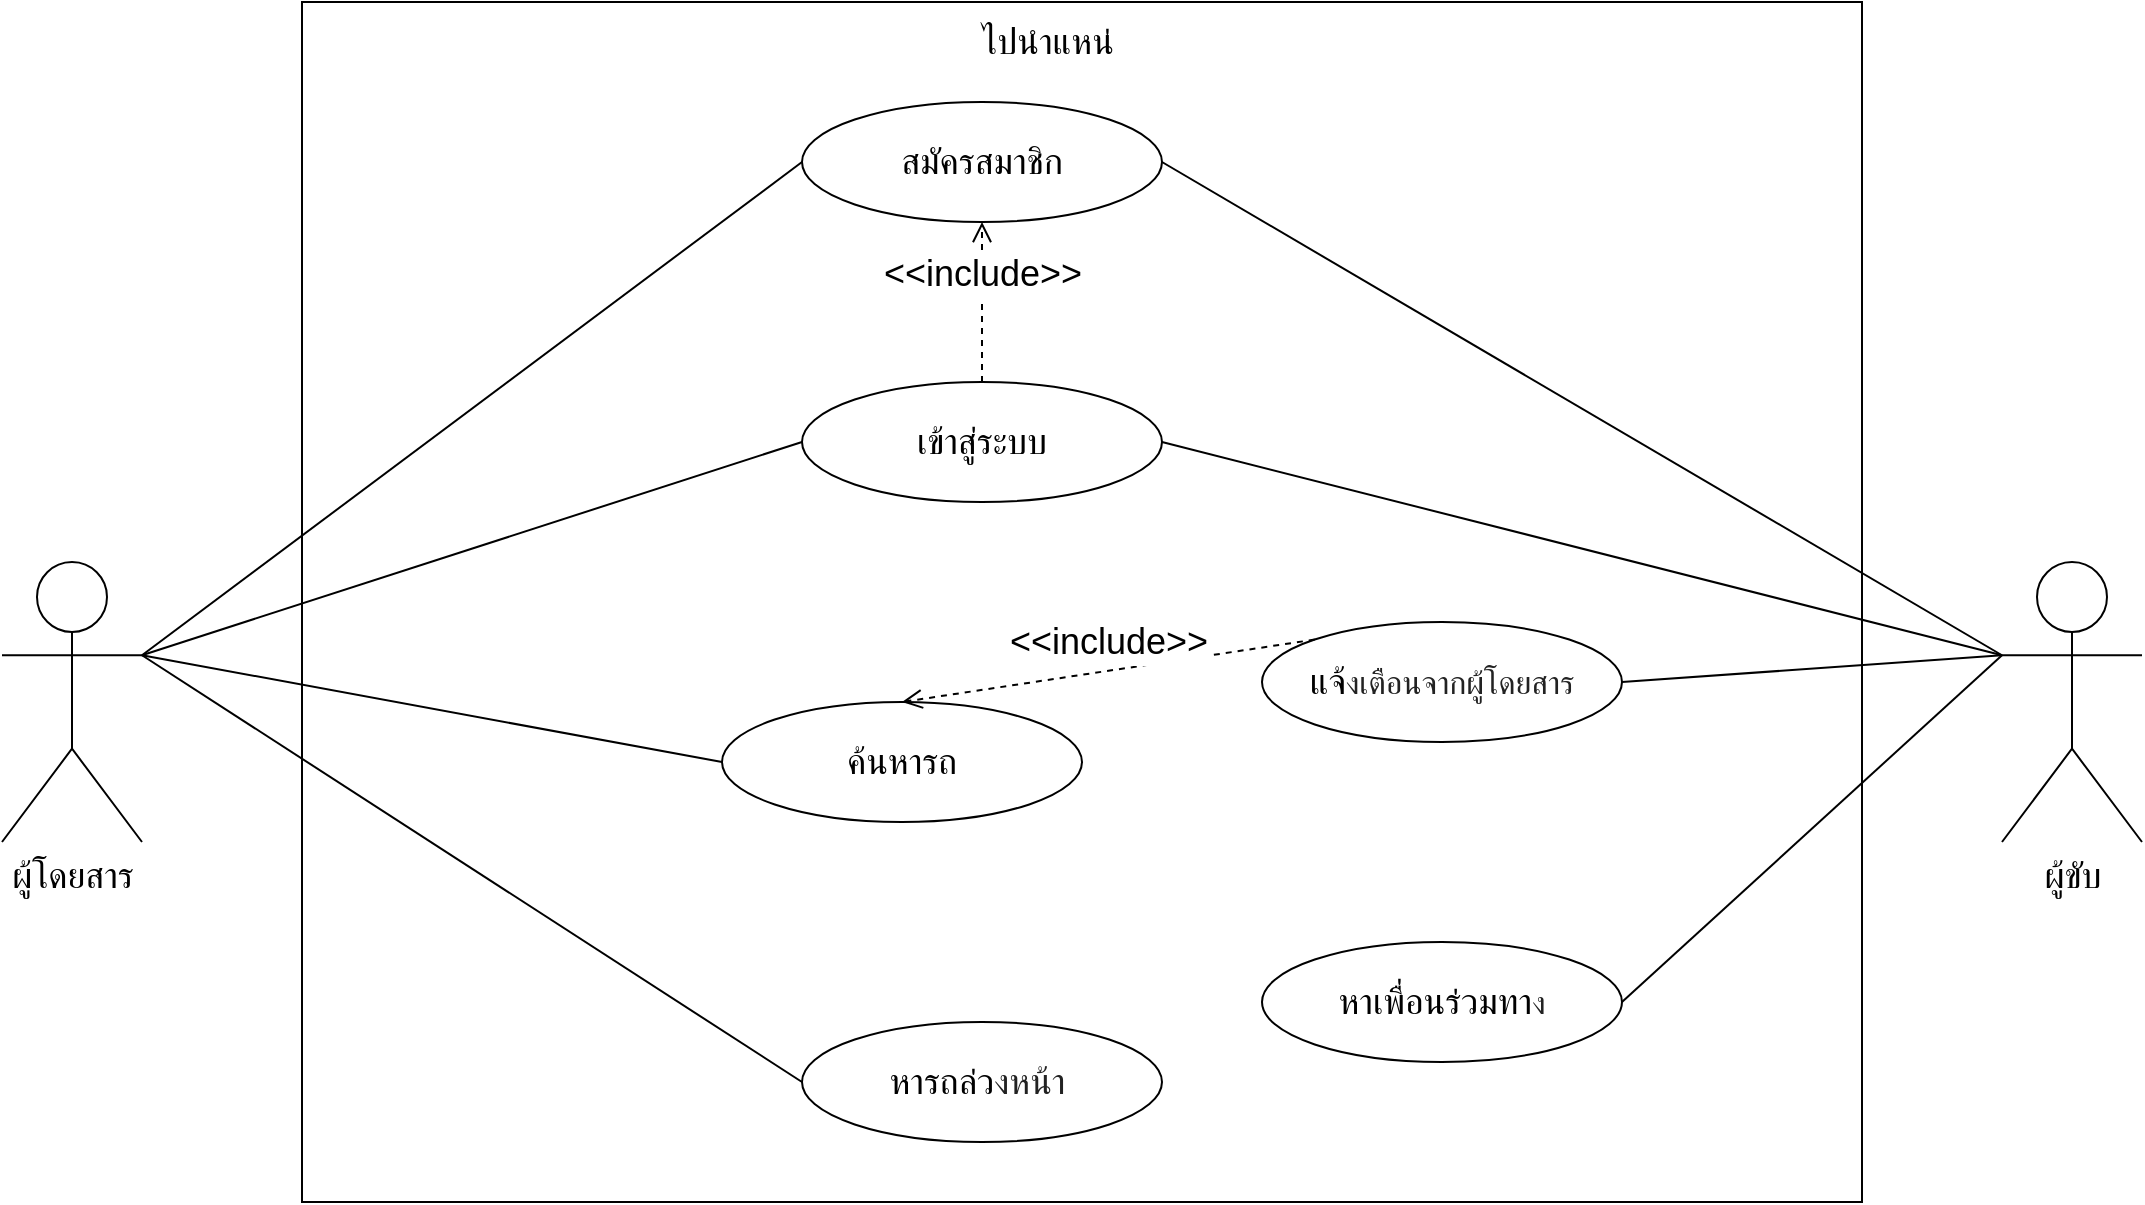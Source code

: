 <mxfile version="12.4.2" type="github" pages="1"><diagram id="ER-P411b7eq910gSUTmq" name="Page-1"><mxGraphModel dx="2031" dy="1089" grid="1" gridSize="10" guides="1" tooltips="1" connect="1" arrows="1" fold="1" page="1" pageScale="1" pageWidth="1169" pageHeight="827" math="0" shadow="0" extFonts="K2D^https://fonts.googleapis.com/css?family=K2D"><root><mxCell id="0"/><mxCell id="1" parent="0"/><mxCell id="5TjSnTOvtd8NGLgShG0M-33" value="" style="rounded=0;whiteSpace=wrap;html=1;fontFamily=K2D;" vertex="1" parent="1"><mxGeometry x="210" y="40" width="780" height="600" as="geometry"/></mxCell><mxCell id="5TjSnTOvtd8NGLgShG0M-1" value="&lt;font face=&quot;K2D&quot; style=&quot;font-size: 18px&quot;&gt;ผู้โดยสาร&lt;/font&gt;" style="shape=umlActor;verticalLabelPosition=bottom;labelBackgroundColor=#ffffff;verticalAlign=top;html=1;outlineConnect=0;" vertex="1" parent="1"><mxGeometry x="60" y="320" width="70" height="140" as="geometry"/></mxCell><mxCell id="5TjSnTOvtd8NGLgShG0M-6" value="&lt;h6&gt;&lt;font style=&quot;font-weight: normal ; font-size: 18px&quot;&gt;เข้าสู่ระบบ&lt;/font&gt;&lt;/h6&gt;" style="ellipse;whiteSpace=wrap;html=1;fontFamily=K2D;FType=g;" vertex="1" parent="1"><mxGeometry x="460" y="230" width="180" height="60" as="geometry"/></mxCell><mxCell id="5TjSnTOvtd8NGLgShG0M-8" value="&lt;font face=&quot;K2D&quot; style=&quot;font-size: 18px&quot;&gt;ผู้ขับ&lt;/font&gt;" style="shape=umlActor;verticalLabelPosition=bottom;labelBackgroundColor=#ffffff;verticalAlign=top;html=1;outlineConnect=0;" vertex="1" parent="1"><mxGeometry x="1060" y="320" width="70" height="140" as="geometry"/></mxCell><mxCell id="5TjSnTOvtd8NGLgShG0M-10" value="" style="endArrow=none;html=1;exitX=1;exitY=0.333;exitDx=0;exitDy=0;exitPerimeter=0;entryX=0;entryY=0.5;entryDx=0;entryDy=0;" edge="1" parent="1" source="5TjSnTOvtd8NGLgShG0M-1" target="5TjSnTOvtd8NGLgShG0M-6"><mxGeometry width="50" height="50" relative="1" as="geometry"><mxPoint x="350" y="392.31" as="sourcePoint"/><mxPoint x="450" y="300.002" as="targetPoint"/></mxGeometry></mxCell><mxCell id="5TjSnTOvtd8NGLgShG0M-12" value="&lt;font style=&quot;font-size: 18px&quot;&gt;ค้นหารถ&lt;/font&gt;" style="ellipse;whiteSpace=wrap;html=1;fontFamily=K2D;FType=g;" vertex="1" parent="1"><mxGeometry x="420" y="390" width="180" height="60" as="geometry"/></mxCell><mxCell id="5TjSnTOvtd8NGLgShG0M-13" value="&lt;font style=&quot;font-size: 18px&quot;&gt;หารถล่ว&lt;span style=&quot;color: rgb(34, 34, 34); text-align: left; background-color: rgb(255, 255, 255);&quot;&gt;งหน้า&amp;nbsp;&lt;/span&gt;&lt;/font&gt;" style="ellipse;whiteSpace=wrap;html=1;fontFamily=K2D;FType=g;" vertex="1" parent="1"><mxGeometry x="460" y="550" width="180" height="60" as="geometry"/></mxCell><mxCell id="5TjSnTOvtd8NGLgShG0M-15" value="" style="endArrow=none;html=1;exitX=1;exitY=0.333;exitDx=0;exitDy=0;exitPerimeter=0;entryX=0;entryY=0.5;entryDx=0;entryDy=0;" edge="1" parent="1" source="5TjSnTOvtd8NGLgShG0M-1" target="5TjSnTOvtd8NGLgShG0M-12"><mxGeometry width="50" height="50" relative="1" as="geometry"><mxPoint x="140" y="376.667" as="sourcePoint"/><mxPoint x="470.0" y="210" as="targetPoint"/></mxGeometry></mxCell><mxCell id="5TjSnTOvtd8NGLgShG0M-16" value="" style="endArrow=none;html=1;exitX=1;exitY=0.333;exitDx=0;exitDy=0;exitPerimeter=0;entryX=0;entryY=0.5;entryDx=0;entryDy=0;" edge="1" parent="1" source="5TjSnTOvtd8NGLgShG0M-1" target="5TjSnTOvtd8NGLgShG0M-13"><mxGeometry width="50" height="50" relative="1" as="geometry"><mxPoint x="140" y="376.667" as="sourcePoint"/><mxPoint x="430" y="460" as="targetPoint"/></mxGeometry></mxCell><mxCell id="5TjSnTOvtd8NGLgShG0M-17" value="&lt;h6&gt;&lt;span style=&quot;font-size: 18px ; font-weight: 400&quot;&gt;สมัครสมาชิก&lt;/span&gt;&lt;/h6&gt;" style="ellipse;whiteSpace=wrap;html=1;fontFamily=K2D;FType=g;" vertex="1" parent="1"><mxGeometry x="460" y="90" width="180" height="60" as="geometry"/></mxCell><mxCell id="5TjSnTOvtd8NGLgShG0M-19" value="&lt;font style=&quot;font-size: 18px&quot;&gt;&amp;lt;&amp;lt;include&amp;gt;&amp;gt;&lt;/font&gt;" style="html=1;verticalAlign=bottom;endArrow=open;dashed=1;endSize=8;entryX=0.5;entryY=1;entryDx=0;entryDy=0;exitX=0.5;exitY=0;exitDx=0;exitDy=0;" edge="1" parent="1" source="5TjSnTOvtd8NGLgShG0M-6" target="5TjSnTOvtd8NGLgShG0M-17"><mxGeometry relative="1" as="geometry"><mxPoint x="140" y="590" as="sourcePoint"/><mxPoint x="60" y="590" as="targetPoint"/></mxGeometry></mxCell><mxCell id="5TjSnTOvtd8NGLgShG0M-21" value="" style="endArrow=none;html=1;exitX=1;exitY=0.333;exitDx=0;exitDy=0;exitPerimeter=0;entryX=0;entryY=0.5;entryDx=0;entryDy=0;" edge="1" parent="1" source="5TjSnTOvtd8NGLgShG0M-1" target="5TjSnTOvtd8NGLgShG0M-17"><mxGeometry width="50" height="50" relative="1" as="geometry"><mxPoint x="140" y="376.667" as="sourcePoint"/><mxPoint x="440" y="170" as="targetPoint"/></mxGeometry></mxCell><mxCell id="5TjSnTOvtd8NGLgShG0M-22" value="" style="endArrow=none;html=1;exitX=1;exitY=0.5;exitDx=0;exitDy=0;entryX=0;entryY=0.333;entryDx=0;entryDy=0;entryPerimeter=0;" edge="1" parent="1" source="5TjSnTOvtd8NGLgShG0M-6" target="5TjSnTOvtd8NGLgShG0M-8"><mxGeometry width="50" height="50" relative="1" as="geometry"><mxPoint x="640" y="429.997" as="sourcePoint"/><mxPoint x="970" y="223.33" as="targetPoint"/></mxGeometry></mxCell><mxCell id="5TjSnTOvtd8NGLgShG0M-23" value="" style="endArrow=none;html=1;exitX=1;exitY=0.5;exitDx=0;exitDy=0;entryX=0;entryY=0.333;entryDx=0;entryDy=0;entryPerimeter=0;" edge="1" parent="1" source="5TjSnTOvtd8NGLgShG0M-17" target="5TjSnTOvtd8NGLgShG0M-8"><mxGeometry width="50" height="50" relative="1" as="geometry"><mxPoint x="660" y="190" as="sourcePoint"/><mxPoint x="1040" y="310" as="targetPoint"/></mxGeometry></mxCell><mxCell id="5TjSnTOvtd8NGLgShG0M-26" value="&lt;font style=&quot;font-size: 18px&quot;&gt;หาเพื่อนร่วมทา&lt;/font&gt;&lt;span style=&quot;color: rgb(34 , 34 , 34) ; font-family: &amp;#34;arial&amp;#34; , sans-serif ; font-size: 16px ; text-align: left ; background-color: rgb(255 , 255 , 255)&quot;&gt;ง&lt;/span&gt;" style="ellipse;whiteSpace=wrap;html=1;fontFamily=K2D;FType=g;" vertex="1" parent="1"><mxGeometry x="690" y="510" width="180" height="60" as="geometry"/></mxCell><mxCell id="5TjSnTOvtd8NGLgShG0M-27" value="" style="endArrow=none;html=1;exitX=1;exitY=0.5;exitDx=0;exitDy=0;entryX=0;entryY=0.333;entryDx=0;entryDy=0;entryPerimeter=0;" edge="1" parent="1" source="5TjSnTOvtd8NGLgShG0M-26" target="5TjSnTOvtd8NGLgShG0M-8"><mxGeometry width="50" height="50" relative="1" as="geometry"><mxPoint x="650" y="310" as="sourcePoint"/><mxPoint x="1070.0" y="346.667" as="targetPoint"/></mxGeometry></mxCell><mxCell id="5TjSnTOvtd8NGLgShG0M-28" value="&lt;span style=&quot;font-size: 18px&quot;&gt;แจ้&lt;/span&gt;&lt;span style=&quot;color: rgb(34 , 34 , 34) ; font-size: 16px ; text-align: left ; background-color: rgb(255 , 255 , 255)&quot;&gt;งเตือนจากผู้โดยสาร&lt;/span&gt;" style="ellipse;whiteSpace=wrap;html=1;fontFamily=K2D;FType=g;" vertex="1" parent="1"><mxGeometry x="690" y="350" width="180" height="60" as="geometry"/></mxCell><mxCell id="5TjSnTOvtd8NGLgShG0M-29" value="&lt;font style=&quot;font-size: 18px&quot;&gt;&amp;lt;&amp;lt;include&amp;gt;&amp;gt;&lt;/font&gt;" style="html=1;verticalAlign=bottom;endArrow=open;dashed=1;endSize=8;entryX=0.5;entryY=0;entryDx=0;entryDy=0;exitX=0;exitY=0;exitDx=0;exitDy=0;" edge="1" parent="1" source="5TjSnTOvtd8NGLgShG0M-28" target="5TjSnTOvtd8NGLgShG0M-12"><mxGeometry relative="1" as="geometry"><mxPoint x="560" y="280" as="sourcePoint"/><mxPoint x="560" y="200" as="targetPoint"/></mxGeometry></mxCell><mxCell id="5TjSnTOvtd8NGLgShG0M-30" value="" style="endArrow=none;html=1;exitX=1;exitY=0.5;exitDx=0;exitDy=0;entryX=0;entryY=0.333;entryDx=0;entryDy=0;entryPerimeter=0;" edge="1" parent="1" source="5TjSnTOvtd8NGLgShG0M-28" target="5TjSnTOvtd8NGLgShG0M-8"><mxGeometry width="50" height="50" relative="1" as="geometry"><mxPoint x="650.0" y="270" as="sourcePoint"/><mxPoint x="1020" y="380" as="targetPoint"/></mxGeometry></mxCell><mxCell id="5TjSnTOvtd8NGLgShG0M-34" value="&lt;font style=&quot;font-size: 18px&quot;&gt;ไปนำแหน่&lt;/font&gt;" style="text;html=1;strokeColor=none;fillColor=none;align=center;verticalAlign=middle;whiteSpace=wrap;rounded=0;fontFamily=K2D;" vertex="1" parent="1"><mxGeometry x="503.29" y="50" width="160" height="20" as="geometry"/></mxCell></root></mxGraphModel></diagram></mxfile>